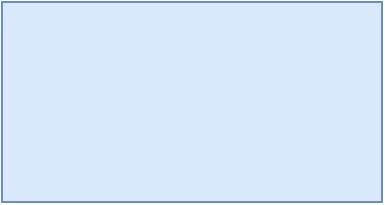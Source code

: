 <mxfile version="16.1.2" type="github">
  <diagram id="6Xqu5NoLp8I45EsCVFw9" name="Page-1">
    <mxGraphModel dx="521" dy="558" grid="1" gridSize="10" guides="1" tooltips="1" connect="1" arrows="1" fold="1" page="1" pageScale="1" pageWidth="827" pageHeight="1169" math="0" shadow="0">
      <root>
        <mxCell id="0" />
        <mxCell id="1" parent="0" />
        <mxCell id="iye0o45VfY3dQ_8mz8kp-2" value="" style="rounded=0;whiteSpace=wrap;html=1;fillColor=#dae8fc;strokeColor=#6c8ebf;" vertex="1" parent="1">
          <mxGeometry x="210" y="60" width="190" height="100" as="geometry" />
        </mxCell>
      </root>
    </mxGraphModel>
  </diagram>
</mxfile>

